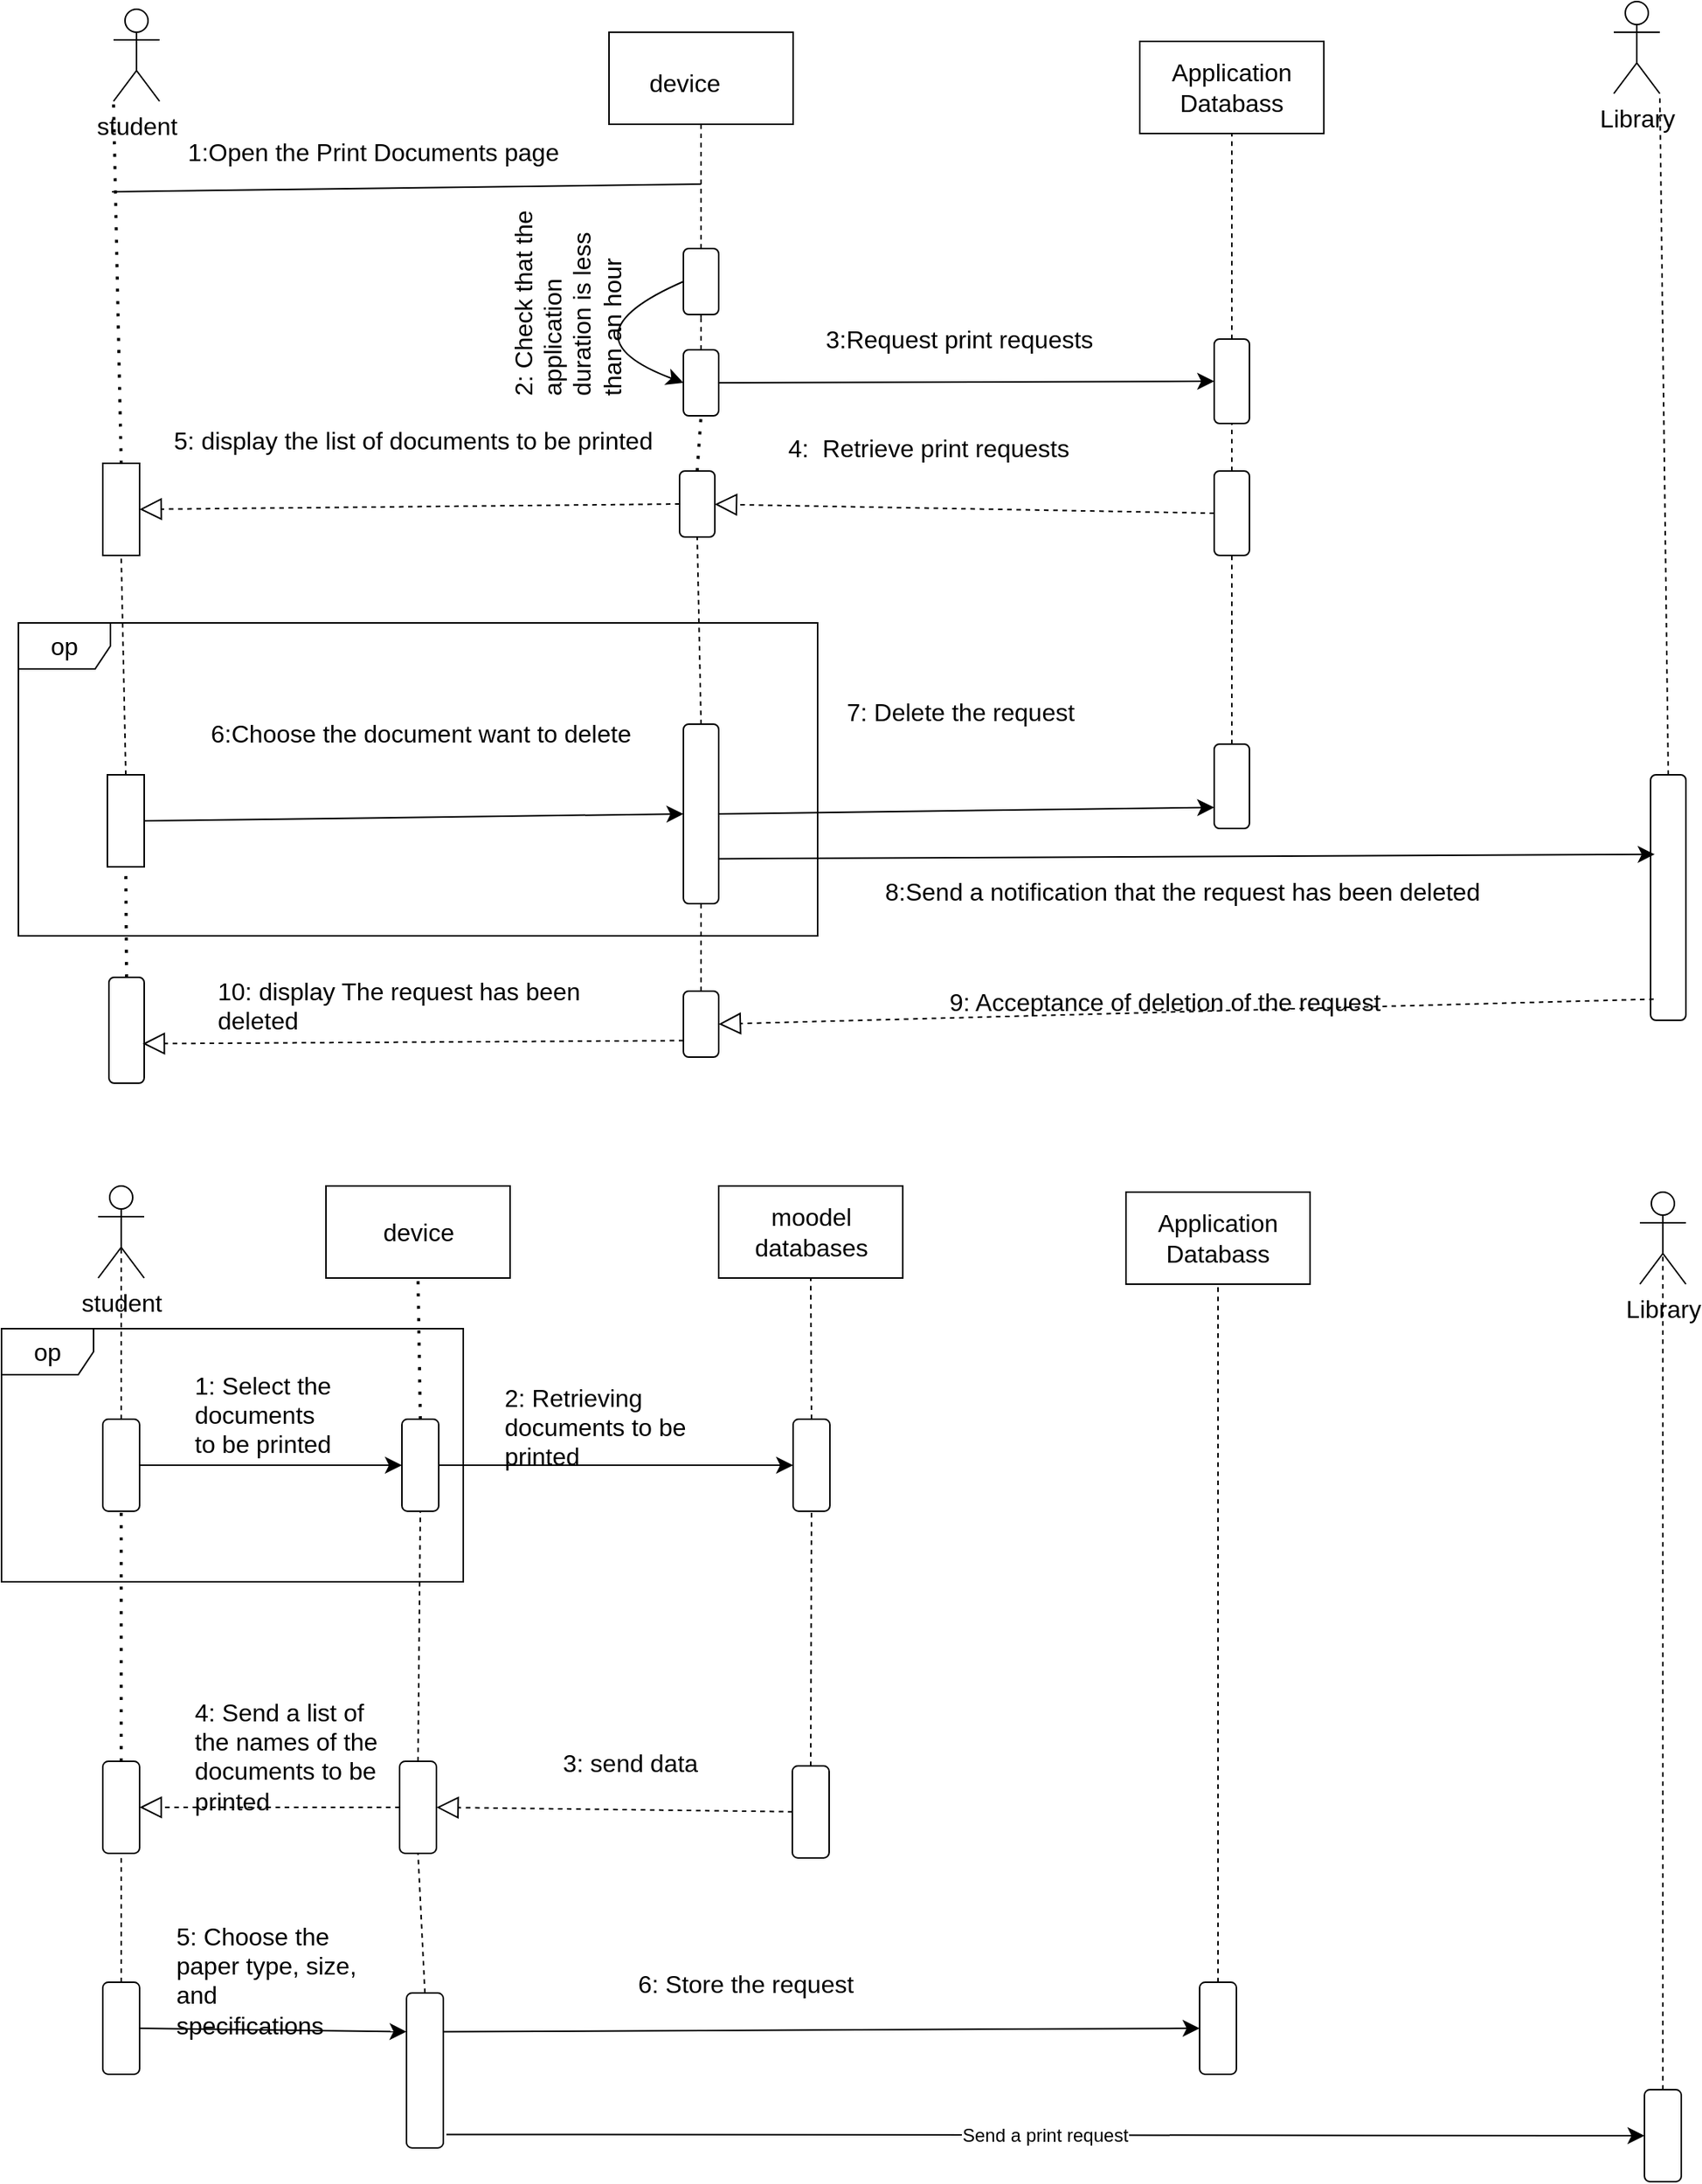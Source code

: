 <mxfile version="21.2.9" type="github">
  <diagram name="Page-1" id="_14LEz57tPDZyepLyran">
    <mxGraphModel dx="2243" dy="910" grid="0" gridSize="10" guides="1" tooltips="1" connect="1" arrows="1" fold="1" page="0" pageScale="1" pageWidth="827" pageHeight="1169" math="0" shadow="0">
      <root>
        <mxCell id="0" />
        <mxCell id="1" parent="0" />
        <mxCell id="Fv8zS5hwz5xopzhGxC3f-1" value="student" style="shape=umlActor;verticalLabelPosition=bottom;verticalAlign=top;html=1;outlineConnect=0;fontSize=16;" vertex="1" parent="1">
          <mxGeometry x="-217" y="24" width="30" height="60" as="geometry" />
        </mxCell>
        <mxCell id="Fv8zS5hwz5xopzhGxC3f-3" value="" style="rounded=0;whiteSpace=wrap;html=1;fontSize=16;" vertex="1" parent="1">
          <mxGeometry x="-224" y="320" width="24" height="60" as="geometry" />
        </mxCell>
        <mxCell id="Fv8zS5hwz5xopzhGxC3f-4" value="" style="endArrow=none;dashed=1;html=1;dashPattern=1 3;strokeWidth=2;rounded=0;fontSize=12;startSize=8;endSize=8;curved=1;exitX=0.5;exitY=0;exitDx=0;exitDy=0;entryX=0;entryY=1;entryDx=0;entryDy=0;entryPerimeter=0;" edge="1" parent="1" source="Fv8zS5hwz5xopzhGxC3f-3" target="Fv8zS5hwz5xopzhGxC3f-1">
          <mxGeometry width="50" height="50" relative="1" as="geometry">
            <mxPoint x="-297" y="158" as="sourcePoint" />
            <mxPoint x="-247" y="108" as="targetPoint" />
          </mxGeometry>
        </mxCell>
        <mxCell id="Fv8zS5hwz5xopzhGxC3f-5" value="" style="endArrow=none;html=1;rounded=0;fontSize=12;startSize=8;endSize=8;curved=1;" edge="1" parent="1">
          <mxGeometry width="50" height="50" relative="1" as="geometry">
            <mxPoint x="-218" y="143" as="sourcePoint" />
            <mxPoint x="166" y="138" as="targetPoint" />
          </mxGeometry>
        </mxCell>
        <mxCell id="Fv8zS5hwz5xopzhGxC3f-6" value="" style="rounded=0;whiteSpace=wrap;html=1;fontSize=16;" vertex="1" parent="1">
          <mxGeometry x="106" y="39" width="120" height="60" as="geometry" />
        </mxCell>
        <mxCell id="Fv8zS5hwz5xopzhGxC3f-7" value="device" style="text;html=1;align=center;verticalAlign=middle;resizable=0;points=[];autosize=1;strokeColor=none;fillColor=none;fontSize=16;" vertex="1" parent="1">
          <mxGeometry x="123" y="56" width="64" height="31" as="geometry" />
        </mxCell>
        <mxCell id="Fv8zS5hwz5xopzhGxC3f-8" value="1:Open the Print Documents page" style="text;html=1;align=center;verticalAlign=middle;resizable=0;points=[];autosize=1;strokeColor=none;fillColor=none;fontSize=16;" vertex="1" parent="1">
          <mxGeometry x="-178" y="101" width="260" height="31" as="geometry" />
        </mxCell>
        <mxCell id="Fv8zS5hwz5xopzhGxC3f-9" value="" style="endArrow=none;dashed=1;html=1;rounded=0;fontSize=12;startSize=8;endSize=8;curved=1;entryX=0.5;entryY=1;entryDx=0;entryDy=0;exitX=0.5;exitY=0;exitDx=0;exitDy=0;" edge="1" parent="1" source="Fv8zS5hwz5xopzhGxC3f-31" target="Fv8zS5hwz5xopzhGxC3f-6">
          <mxGeometry width="50" height="50" relative="1" as="geometry">
            <mxPoint x="166" y="225" as="sourcePoint" />
            <mxPoint x="168" y="220" as="targetPoint" />
          </mxGeometry>
        </mxCell>
        <mxCell id="Fv8zS5hwz5xopzhGxC3f-10" value="Application Databass" style="rounded=0;whiteSpace=wrap;html=1;fontSize=16;" vertex="1" parent="1">
          <mxGeometry x="452" y="45" width="120" height="60" as="geometry" />
        </mxCell>
        <mxCell id="Fv8zS5hwz5xopzhGxC3f-18" value="" style="endArrow=none;dashed=1;html=1;rounded=0;fontSize=12;startSize=8;endSize=8;curved=1;entryX=0.5;entryY=1;entryDx=0;entryDy=0;exitX=0.5;exitY=0;exitDx=0;exitDy=0;" edge="1" parent="1" source="Fv8zS5hwz5xopzhGxC3f-19" target="Fv8zS5hwz5xopzhGxC3f-10">
          <mxGeometry width="50" height="50" relative="1" as="geometry">
            <mxPoint x="508" y="233" as="sourcePoint" />
            <mxPoint x="503" y="217" as="targetPoint" />
          </mxGeometry>
        </mxCell>
        <mxCell id="Fv8zS5hwz5xopzhGxC3f-19" value="" style="rounded=1;whiteSpace=wrap;html=1;fontSize=16;" vertex="1" parent="1">
          <mxGeometry x="500.5" y="239" width="23" height="55" as="geometry" />
        </mxCell>
        <mxCell id="Fv8zS5hwz5xopzhGxC3f-20" value="" style="endArrow=classic;html=1;rounded=0;fontSize=12;startSize=8;endSize=8;curved=1;entryX=0;entryY=0.5;entryDx=0;entryDy=0;exitX=1;exitY=0.5;exitDx=0;exitDy=0;" edge="1" parent="1" source="Fv8zS5hwz5xopzhGxC3f-49" target="Fv8zS5hwz5xopzhGxC3f-19">
          <mxGeometry width="50" height="50" relative="1" as="geometry">
            <mxPoint x="177.5" y="246.5" as="sourcePoint" />
            <mxPoint x="484" y="258" as="targetPoint" />
          </mxGeometry>
        </mxCell>
        <mxCell id="Fv8zS5hwz5xopzhGxC3f-17" value="3:Request print requests" style="text;html=1;align=center;verticalAlign=middle;resizable=0;points=[];autosize=1;strokeColor=none;fillColor=none;fontSize=16;rotation=0;" vertex="1" parent="1">
          <mxGeometry x="238" y="223" width="192" height="31" as="geometry" />
        </mxCell>
        <mxCell id="Fv8zS5hwz5xopzhGxC3f-30" value="" style="endArrow=none;dashed=1;html=1;dashPattern=1 3;strokeWidth=2;rounded=0;fontSize=12;startSize=8;endSize=8;curved=1;exitX=0.5;exitY=0;exitDx=0;exitDy=0;entryX=0.5;entryY=1;entryDx=0;entryDy=0;" edge="1" parent="1" source="Fv8zS5hwz5xopzhGxC3f-32" target="Fv8zS5hwz5xopzhGxC3f-49">
          <mxGeometry width="50" height="50" relative="1" as="geometry">
            <mxPoint x="166" y="298" as="sourcePoint" />
            <mxPoint x="166" y="277" as="targetPoint" />
          </mxGeometry>
        </mxCell>
        <mxCell id="Fv8zS5hwz5xopzhGxC3f-32" value="" style="rounded=1;whiteSpace=wrap;html=1;fontSize=16;" vertex="1" parent="1">
          <mxGeometry x="152" y="325" width="23" height="43" as="geometry" />
        </mxCell>
        <mxCell id="Fv8zS5hwz5xopzhGxC3f-34" value="" style="endArrow=block;dashed=1;endFill=0;endSize=12;html=1;rounded=0;fontSize=12;curved=1;exitX=0;exitY=0.5;exitDx=0;exitDy=0;entryX=1;entryY=0.5;entryDx=0;entryDy=0;" edge="1" parent="1" source="Fv8zS5hwz5xopzhGxC3f-32" target="Fv8zS5hwz5xopzhGxC3f-3">
          <mxGeometry width="160" relative="1" as="geometry">
            <mxPoint x="152" y="338" as="sourcePoint" />
            <mxPoint x="51" y="359" as="targetPoint" />
          </mxGeometry>
        </mxCell>
        <mxCell id="Fv8zS5hwz5xopzhGxC3f-35" value="4:&amp;nbsp; Retrieve print requests" style="text;html=1;align=center;verticalAlign=middle;resizable=0;points=[];autosize=1;strokeColor=none;fillColor=none;fontSize=16;" vertex="1" parent="1">
          <mxGeometry x="213" y="294" width="201" height="31" as="geometry" />
        </mxCell>
        <mxCell id="Fv8zS5hwz5xopzhGxC3f-36" value="5: display the list of documents to be printed" style="text;html=1;align=center;verticalAlign=middle;resizable=0;points=[];autosize=1;strokeColor=none;fillColor=none;fontSize=16;" vertex="1" parent="1">
          <mxGeometry x="-187" y="289" width="330" height="31" as="geometry" />
        </mxCell>
        <mxCell id="Fv8zS5hwz5xopzhGxC3f-37" value="" style="endArrow=none;dashed=1;html=1;rounded=0;fontSize=12;startSize=8;endSize=8;curved=1;entryX=0.5;entryY=1;entryDx=0;entryDy=0;exitX=0.5;exitY=0;exitDx=0;exitDy=0;" edge="1" parent="1" source="Fv8zS5hwz5xopzhGxC3f-39" target="Fv8zS5hwz5xopzhGxC3f-3">
          <mxGeometry width="50" height="50" relative="1" as="geometry">
            <mxPoint x="-214" y="404" as="sourcePoint" />
            <mxPoint x="-258" y="461" as="targetPoint" />
          </mxGeometry>
        </mxCell>
        <mxCell id="Fv8zS5hwz5xopzhGxC3f-39" value="" style="rounded=0;whiteSpace=wrap;html=1;fontSize=16;" vertex="1" parent="1">
          <mxGeometry x="-221" y="523" width="24" height="60" as="geometry" />
        </mxCell>
        <mxCell id="Fv8zS5hwz5xopzhGxC3f-40" value="" style="endArrow=classic;html=1;rounded=0;fontSize=12;startSize=8;endSize=8;curved=1;exitX=1;exitY=0.5;exitDx=0;exitDy=0;entryX=0;entryY=0.5;entryDx=0;entryDy=0;" edge="1" parent="1" source="Fv8zS5hwz5xopzhGxC3f-39" target="Fv8zS5hwz5xopzhGxC3f-42">
          <mxGeometry width="50" height="50" relative="1" as="geometry">
            <mxPoint x="-66" y="475" as="sourcePoint" />
            <mxPoint x="132" y="434" as="targetPoint" />
          </mxGeometry>
        </mxCell>
        <mxCell id="Fv8zS5hwz5xopzhGxC3f-41" value="" style="endArrow=none;dashed=1;html=1;rounded=0;fontSize=12;startSize=8;endSize=8;curved=1;entryX=0.5;entryY=1;entryDx=0;entryDy=0;exitX=0.5;exitY=0;exitDx=0;exitDy=0;" edge="1" parent="1" source="Fv8zS5hwz5xopzhGxC3f-42" target="Fv8zS5hwz5xopzhGxC3f-32">
          <mxGeometry width="50" height="50" relative="1" as="geometry">
            <mxPoint x="166" y="398" as="sourcePoint" />
            <mxPoint x="243" y="439" as="targetPoint" />
          </mxGeometry>
        </mxCell>
        <mxCell id="Fv8zS5hwz5xopzhGxC3f-42" value="" style="rounded=1;whiteSpace=wrap;html=1;fontSize=16;" vertex="1" parent="1">
          <mxGeometry x="154.5" y="490" width="23" height="117" as="geometry" />
        </mxCell>
        <mxCell id="Fv8zS5hwz5xopzhGxC3f-46" value="6:Choose the document want to delete" style="text;html=1;align=center;verticalAlign=middle;resizable=0;points=[];autosize=1;strokeColor=none;fillColor=none;fontSize=16;" vertex="1" parent="1">
          <mxGeometry x="-163" y="480" width="292" height="31" as="geometry" />
        </mxCell>
        <mxCell id="Fv8zS5hwz5xopzhGxC3f-48" value="" style="endArrow=none;dashed=1;html=1;rounded=0;fontSize=12;startSize=8;endSize=8;curved=1;entryX=0.5;entryY=1;entryDx=0;entryDy=0;exitX=0.5;exitY=0;exitDx=0;exitDy=0;" edge="1" parent="1" target="Fv8zS5hwz5xopzhGxC3f-31">
          <mxGeometry width="50" height="50" relative="1" as="geometry">
            <mxPoint x="166" y="225" as="sourcePoint" />
            <mxPoint x="166" y="161" as="targetPoint" />
          </mxGeometry>
        </mxCell>
        <mxCell id="Fv8zS5hwz5xopzhGxC3f-51" style="edgeStyle=none;curved=1;rounded=0;orthogonalLoop=1;jettySize=auto;html=1;exitX=0;exitY=0.5;exitDx=0;exitDy=0;entryX=0;entryY=0.5;entryDx=0;entryDy=0;fontSize=12;startSize=8;endSize=8;" edge="1" parent="1" source="Fv8zS5hwz5xopzhGxC3f-31" target="Fv8zS5hwz5xopzhGxC3f-49">
          <mxGeometry relative="1" as="geometry">
            <Array as="points">
              <mxPoint x="73" y="237" />
            </Array>
          </mxGeometry>
        </mxCell>
        <mxCell id="Fv8zS5hwz5xopzhGxC3f-31" value="" style="rounded=1;whiteSpace=wrap;html=1;fontSize=16;" vertex="1" parent="1">
          <mxGeometry x="154.5" y="180" width="23" height="43" as="geometry" />
        </mxCell>
        <mxCell id="Fv8zS5hwz5xopzhGxC3f-49" value="" style="rounded=1;whiteSpace=wrap;html=1;fontSize=16;" vertex="1" parent="1">
          <mxGeometry x="154.5" y="246" width="23" height="43" as="geometry" />
        </mxCell>
        <mxCell id="Fv8zS5hwz5xopzhGxC3f-52" value="2: Check that the application duration is less than an hour" style="text;whiteSpace=wrap;html=1;fontSize=16;rotation=-90;" vertex="1" parent="1">
          <mxGeometry x="-15" y="189" width="138" height="41" as="geometry" />
        </mxCell>
        <mxCell id="Fv8zS5hwz5xopzhGxC3f-53" value="" style="rounded=1;whiteSpace=wrap;html=1;fontSize=16;" vertex="1" parent="1">
          <mxGeometry x="500.5" y="325" width="23" height="55" as="geometry" />
        </mxCell>
        <mxCell id="Fv8zS5hwz5xopzhGxC3f-54" value="" style="endArrow=none;dashed=1;html=1;rounded=0;fontSize=12;startSize=8;endSize=8;curved=1;entryX=0.5;entryY=1;entryDx=0;entryDy=0;exitX=0.5;exitY=0;exitDx=0;exitDy=0;" edge="1" parent="1" source="Fv8zS5hwz5xopzhGxC3f-53" target="Fv8zS5hwz5xopzhGxC3f-19">
          <mxGeometry width="50" height="50" relative="1" as="geometry">
            <mxPoint x="295" y="535" as="sourcePoint" />
            <mxPoint x="345" y="485" as="targetPoint" />
          </mxGeometry>
        </mxCell>
        <mxCell id="Fv8zS5hwz5xopzhGxC3f-55" value="" style="endArrow=none;dashed=1;html=1;rounded=0;fontSize=12;startSize=8;endSize=8;curved=1;exitX=0.5;exitY=0;exitDx=0;exitDy=0;entryX=0.5;entryY=1;entryDx=0;entryDy=0;" edge="1" parent="1" source="Fv8zS5hwz5xopzhGxC3f-49" target="Fv8zS5hwz5xopzhGxC3f-31">
          <mxGeometry width="50" height="50" relative="1" as="geometry">
            <mxPoint x="522" y="249" as="sourcePoint" />
            <mxPoint x="168" y="226" as="targetPoint" />
          </mxGeometry>
        </mxCell>
        <mxCell id="Fv8zS5hwz5xopzhGxC3f-57" value="" style="endArrow=block;dashed=1;endFill=0;endSize=12;html=1;rounded=0;fontSize=12;curved=1;exitX=0;exitY=0.5;exitDx=0;exitDy=0;" edge="1" parent="1" source="Fv8zS5hwz5xopzhGxC3f-53" target="Fv8zS5hwz5xopzhGxC3f-32">
          <mxGeometry width="160" relative="1" as="geometry">
            <mxPoint x="278" y="364" as="sourcePoint" />
            <mxPoint x="438" y="364" as="targetPoint" />
          </mxGeometry>
        </mxCell>
        <mxCell id="Fv8zS5hwz5xopzhGxC3f-58" value="" style="endArrow=none;dashed=1;html=1;rounded=0;fontSize=12;startSize=8;endSize=8;curved=1;entryX=0.5;entryY=1;entryDx=0;entryDy=0;exitX=0.5;exitY=0;exitDx=0;exitDy=0;" edge="1" parent="1" source="Fv8zS5hwz5xopzhGxC3f-59" target="Fv8zS5hwz5xopzhGxC3f-53">
          <mxGeometry width="50" height="50" relative="1" as="geometry">
            <mxPoint x="508" y="466" as="sourcePoint" />
            <mxPoint x="465" y="465" as="targetPoint" />
          </mxGeometry>
        </mxCell>
        <mxCell id="Fv8zS5hwz5xopzhGxC3f-59" value="" style="rounded=1;whiteSpace=wrap;html=1;fontSize=16;" vertex="1" parent="1">
          <mxGeometry x="500.5" y="503" width="23" height="55" as="geometry" />
        </mxCell>
        <mxCell id="Fv8zS5hwz5xopzhGxC3f-60" value="" style="endArrow=classic;html=1;rounded=0;fontSize=12;startSize=8;endSize=8;curved=1;exitX=1;exitY=0.5;exitDx=0;exitDy=0;entryX=0;entryY=0.75;entryDx=0;entryDy=0;" edge="1" parent="1" source="Fv8zS5hwz5xopzhGxC3f-42" target="Fv8zS5hwz5xopzhGxC3f-59">
          <mxGeometry width="50" height="50" relative="1" as="geometry">
            <mxPoint x="280" y="578" as="sourcePoint" />
            <mxPoint x="330" y="528" as="targetPoint" />
          </mxGeometry>
        </mxCell>
        <mxCell id="Fv8zS5hwz5xopzhGxC3f-61" value="7: Delete the request" style="text;whiteSpace=wrap;html=1;fontSize=16;" vertex="1" parent="1">
          <mxGeometry x="259.003" y="466.0" width="159" height="41" as="geometry" />
        </mxCell>
        <mxCell id="Fv8zS5hwz5xopzhGxC3f-63" value="" style="endArrow=none;dashed=1;html=1;rounded=0;fontSize=12;startSize=8;endSize=8;curved=1;entryX=1;entryY=1;entryDx=0;entryDy=0;exitX=0.5;exitY=0;exitDx=0;exitDy=0;entryPerimeter=0;" edge="1" parent="1" source="Fv8zS5hwz5xopzhGxC3f-64" target="Fv8zS5hwz5xopzhGxC3f-78">
          <mxGeometry width="50" height="50" relative="1" as="geometry">
            <mxPoint x="782" y="409" as="sourcePoint" />
            <mxPoint x="782" y="105" as="targetPoint" />
          </mxGeometry>
        </mxCell>
        <mxCell id="Fv8zS5hwz5xopzhGxC3f-64" value="" style="rounded=1;whiteSpace=wrap;html=1;fontSize=16;" vertex="1" parent="1">
          <mxGeometry x="785" y="523" width="23" height="160" as="geometry" />
        </mxCell>
        <mxCell id="Fv8zS5hwz5xopzhGxC3f-66" value="" style="endArrow=classic;html=1;rounded=0;fontSize=12;startSize=8;endSize=8;curved=1;exitX=1;exitY=0.75;exitDx=0;exitDy=0;entryX=0.116;entryY=0.324;entryDx=0;entryDy=0;entryPerimeter=0;" edge="1" parent="1" source="Fv8zS5hwz5xopzhGxC3f-42" target="Fv8zS5hwz5xopzhGxC3f-64">
          <mxGeometry width="50" height="50" relative="1" as="geometry">
            <mxPoint x="213" y="601" as="sourcePoint" />
            <mxPoint x="743" y="564" as="targetPoint" />
          </mxGeometry>
        </mxCell>
        <mxCell id="Fv8zS5hwz5xopzhGxC3f-68" value="8:Send a notification that the request has been deleted" style="text;whiteSpace=wrap;html=1;fontSize=16;" vertex="1" parent="1">
          <mxGeometry x="284.003" y="582.997" width="403" height="41" as="geometry" />
        </mxCell>
        <mxCell id="Fv8zS5hwz5xopzhGxC3f-69" value="" style="endArrow=none;dashed=1;html=1;rounded=0;fontSize=12;startSize=8;endSize=8;curved=1;entryX=0.5;entryY=1;entryDx=0;entryDy=0;exitX=0.5;exitY=0;exitDx=0;exitDy=0;" edge="1" parent="1" source="Fv8zS5hwz5xopzhGxC3f-70" target="Fv8zS5hwz5xopzhGxC3f-42">
          <mxGeometry width="50" height="50" relative="1" as="geometry">
            <mxPoint x="162" y="667" as="sourcePoint" />
            <mxPoint x="160" y="689" as="targetPoint" />
          </mxGeometry>
        </mxCell>
        <mxCell id="Fv8zS5hwz5xopzhGxC3f-70" value="" style="rounded=1;whiteSpace=wrap;html=1;fontSize=16;" vertex="1" parent="1">
          <mxGeometry x="154.5" y="664" width="23" height="43" as="geometry" />
        </mxCell>
        <mxCell id="Fv8zS5hwz5xopzhGxC3f-71" value="" style="endArrow=block;dashed=1;endFill=0;endSize=12;html=1;rounded=0;fontSize=12;curved=1;exitX=0.087;exitY=0.914;exitDx=0;exitDy=0;entryX=1;entryY=0.5;entryDx=0;entryDy=0;exitPerimeter=0;" edge="1" parent="1" source="Fv8zS5hwz5xopzhGxC3f-64" target="Fv8zS5hwz5xopzhGxC3f-70">
          <mxGeometry width="160" relative="1" as="geometry">
            <mxPoint x="585" y="670" as="sourcePoint" />
            <mxPoint x="259" y="664" as="targetPoint" />
          </mxGeometry>
        </mxCell>
        <mxCell id="Fv8zS5hwz5xopzhGxC3f-72" value="9: Acceptance of deletion of the request" style="text;whiteSpace=wrap;html=1;fontSize=16;" vertex="1" parent="1">
          <mxGeometry x="326.0" y="655.0" width="292" height="41" as="geometry" />
        </mxCell>
        <mxCell id="Fv8zS5hwz5xopzhGxC3f-73" value="" style="endArrow=none;dashed=1;html=1;dashPattern=1 3;strokeWidth=2;rounded=0;fontSize=12;startSize=8;endSize=8;curved=1;entryX=0.5;entryY=1;entryDx=0;entryDy=0;exitX=0.5;exitY=0;exitDx=0;exitDy=0;" edge="1" parent="1" source="Fv8zS5hwz5xopzhGxC3f-74" target="Fv8zS5hwz5xopzhGxC3f-39">
          <mxGeometry width="50" height="50" relative="1" as="geometry">
            <mxPoint x="-209" y="645" as="sourcePoint" />
            <mxPoint x="-261" y="652" as="targetPoint" />
          </mxGeometry>
        </mxCell>
        <mxCell id="Fv8zS5hwz5xopzhGxC3f-74" value="" style="rounded=1;whiteSpace=wrap;html=1;fontSize=16;" vertex="1" parent="1">
          <mxGeometry x="-220" y="655" width="23" height="69" as="geometry" />
        </mxCell>
        <mxCell id="Fv8zS5hwz5xopzhGxC3f-75" value="" style="endArrow=block;dashed=1;endFill=0;endSize=12;html=1;rounded=0;fontSize=12;curved=1;exitX=0;exitY=0.75;exitDx=0;exitDy=0;entryX=0.957;entryY=0.627;entryDx=0;entryDy=0;entryPerimeter=0;" edge="1" parent="1" source="Fv8zS5hwz5xopzhGxC3f-70" target="Fv8zS5hwz5xopzhGxC3f-74">
          <mxGeometry width="160" relative="1" as="geometry">
            <mxPoint x="477" y="792" as="sourcePoint" />
            <mxPoint x="-115" y="800" as="targetPoint" />
          </mxGeometry>
        </mxCell>
        <mxCell id="Fv8zS5hwz5xopzhGxC3f-76" value="10: display The request has been deleted" style="text;whiteSpace=wrap;html=1;fontSize=16;" vertex="1" parent="1">
          <mxGeometry x="-151.0" y="648.0" width="285" height="41" as="geometry" />
        </mxCell>
        <mxCell id="Fv8zS5hwz5xopzhGxC3f-77" value="op" style="shape=umlFrame;whiteSpace=wrap;html=1;pointerEvents=0;fontSize=16;" vertex="1" parent="1">
          <mxGeometry x="-279" y="424" width="521" height="204" as="geometry" />
        </mxCell>
        <mxCell id="Fv8zS5hwz5xopzhGxC3f-78" value="Library" style="shape=umlActor;verticalLabelPosition=bottom;verticalAlign=top;html=1;outlineConnect=0;fontSize=16;" vertex="1" parent="1">
          <mxGeometry x="761" y="19" width="30" height="60" as="geometry" />
        </mxCell>
        <mxCell id="Fv8zS5hwz5xopzhGxC3f-81" value="student" style="shape=umlActor;verticalLabelPosition=bottom;verticalAlign=top;html=1;outlineConnect=0;fontSize=16;" vertex="1" parent="1">
          <mxGeometry x="-227" y="791" width="30" height="60" as="geometry" />
        </mxCell>
        <mxCell id="Fv8zS5hwz5xopzhGxC3f-82" value="device" style="rounded=0;whiteSpace=wrap;html=1;fontSize=16;" vertex="1" parent="1">
          <mxGeometry x="-78.5" y="791" width="120" height="60" as="geometry" />
        </mxCell>
        <mxCell id="Fv8zS5hwz5xopzhGxC3f-83" value="" style="endArrow=none;dashed=1;html=1;rounded=0;fontSize=12;startSize=8;endSize=8;curved=1;entryX=0.5;entryY=0.5;entryDx=0;entryDy=0;entryPerimeter=0;exitX=0.5;exitY=0;exitDx=0;exitDy=0;" edge="1" parent="1" source="Fv8zS5hwz5xopzhGxC3f-84" target="Fv8zS5hwz5xopzhGxC3f-81">
          <mxGeometry width="50" height="50" relative="1" as="geometry">
            <mxPoint x="-212" y="950" as="sourcePoint" />
            <mxPoint x="-165" y="941" as="targetPoint" />
          </mxGeometry>
        </mxCell>
        <mxCell id="Fv8zS5hwz5xopzhGxC3f-88" style="edgeStyle=none;curved=1;rounded=0;orthogonalLoop=1;jettySize=auto;html=1;exitX=1;exitY=0.5;exitDx=0;exitDy=0;fontSize=12;startSize=8;endSize=8;" edge="1" parent="1" source="Fv8zS5hwz5xopzhGxC3f-84" target="Fv8zS5hwz5xopzhGxC3f-86">
          <mxGeometry relative="1" as="geometry" />
        </mxCell>
        <mxCell id="Fv8zS5hwz5xopzhGxC3f-84" value="" style="rounded=1;whiteSpace=wrap;html=1;fontSize=16;" vertex="1" parent="1">
          <mxGeometry x="-224" y="943" width="24" height="60" as="geometry" />
        </mxCell>
        <mxCell id="Fv8zS5hwz5xopzhGxC3f-85" value="" style="endArrow=none;dashed=1;html=1;dashPattern=1 3;strokeWidth=2;rounded=0;fontSize=12;startSize=8;endSize=8;curved=1;entryX=0.5;entryY=1;entryDx=0;entryDy=0;exitX=0.5;exitY=0;exitDx=0;exitDy=0;" edge="1" parent="1" source="Fv8zS5hwz5xopzhGxC3f-86" target="Fv8zS5hwz5xopzhGxC3f-82">
          <mxGeometry width="50" height="50" relative="1" as="geometry">
            <mxPoint x="-18" y="915" as="sourcePoint" />
            <mxPoint x="24" y="943" as="targetPoint" />
          </mxGeometry>
        </mxCell>
        <mxCell id="Fv8zS5hwz5xopzhGxC3f-93" style="edgeStyle=none;curved=1;rounded=0;orthogonalLoop=1;jettySize=auto;html=1;exitX=1;exitY=0.5;exitDx=0;exitDy=0;entryX=0;entryY=0.5;entryDx=0;entryDy=0;fontSize=12;startSize=8;endSize=8;" edge="1" parent="1" source="Fv8zS5hwz5xopzhGxC3f-86" target="Fv8zS5hwz5xopzhGxC3f-92">
          <mxGeometry relative="1" as="geometry" />
        </mxCell>
        <mxCell id="Fv8zS5hwz5xopzhGxC3f-86" value="" style="rounded=1;whiteSpace=wrap;html=1;fontSize=16;" vertex="1" parent="1">
          <mxGeometry x="-29" y="943" width="24" height="60" as="geometry" />
        </mxCell>
        <mxCell id="Fv8zS5hwz5xopzhGxC3f-89" value="1: Select the documents to be printed" style="text;whiteSpace=wrap;html=1;fontSize=16;" vertex="1" parent="1">
          <mxGeometry x="-166" y="905" width="91" height="41" as="geometry" />
        </mxCell>
        <mxCell id="Fv8zS5hwz5xopzhGxC3f-90" value="moodel databases" style="rounded=0;whiteSpace=wrap;html=1;fontSize=16;" vertex="1" parent="1">
          <mxGeometry x="177.5" y="791" width="120" height="60" as="geometry" />
        </mxCell>
        <mxCell id="Fv8zS5hwz5xopzhGxC3f-91" value="" style="endArrow=none;dashed=1;html=1;rounded=0;fontSize=12;startSize=8;endSize=8;curved=1;entryX=0.5;entryY=1;entryDx=0;entryDy=0;exitX=0.5;exitY=0;exitDx=0;exitDy=0;" edge="1" parent="1" source="Fv8zS5hwz5xopzhGxC3f-92" target="Fv8zS5hwz5xopzhGxC3f-90">
          <mxGeometry width="50" height="50" relative="1" as="geometry">
            <mxPoint x="233" y="914" as="sourcePoint" />
            <mxPoint x="235" y="927" as="targetPoint" />
          </mxGeometry>
        </mxCell>
        <mxCell id="Fv8zS5hwz5xopzhGxC3f-92" value="" style="rounded=1;whiteSpace=wrap;html=1;fontSize=16;" vertex="1" parent="1">
          <mxGeometry x="226" y="943" width="24" height="60" as="geometry" />
        </mxCell>
        <mxCell id="Fv8zS5hwz5xopzhGxC3f-94" value="2: Retrieving documents to be printed" style="text;whiteSpace=wrap;html=1;fontSize=16;" vertex="1" parent="1">
          <mxGeometry x="36" y="913" width="139" height="41" as="geometry" />
        </mxCell>
        <mxCell id="Fv8zS5hwz5xopzhGxC3f-95" value="" style="endArrow=none;dashed=1;html=1;rounded=0;fontSize=12;startSize=8;endSize=8;curved=1;entryX=0.5;entryY=1;entryDx=0;entryDy=0;exitX=0.5;exitY=0;exitDx=0;exitDy=0;" edge="1" parent="1" source="Fv8zS5hwz5xopzhGxC3f-98" target="Fv8zS5hwz5xopzhGxC3f-92">
          <mxGeometry width="50" height="50" relative="1" as="geometry">
            <mxPoint x="238" y="1058" as="sourcePoint" />
            <mxPoint x="237" y="1062" as="targetPoint" />
          </mxGeometry>
        </mxCell>
        <mxCell id="Fv8zS5hwz5xopzhGxC3f-96" value="" style="rounded=1;whiteSpace=wrap;html=1;fontSize=16;" vertex="1" parent="1">
          <mxGeometry x="-224" y="1166" width="24" height="60" as="geometry" />
        </mxCell>
        <mxCell id="Fv8zS5hwz5xopzhGxC3f-97" value="" style="rounded=1;whiteSpace=wrap;html=1;fontSize=16;" vertex="1" parent="1">
          <mxGeometry x="-30.5" y="1166" width="24" height="60" as="geometry" />
        </mxCell>
        <mxCell id="Fv8zS5hwz5xopzhGxC3f-98" value="" style="rounded=1;whiteSpace=wrap;html=1;fontSize=16;" vertex="1" parent="1">
          <mxGeometry x="225.5" y="1169" width="24" height="60" as="geometry" />
        </mxCell>
        <mxCell id="Fv8zS5hwz5xopzhGxC3f-101" value="" style="endArrow=none;dashed=1;html=1;rounded=0;fontSize=12;startSize=8;endSize=8;curved=1;entryX=0.5;entryY=1;entryDx=0;entryDy=0;exitX=0.5;exitY=0;exitDx=0;exitDy=0;" edge="1" parent="1" source="Fv8zS5hwz5xopzhGxC3f-97" target="Fv8zS5hwz5xopzhGxC3f-86">
          <mxGeometry width="50" height="50" relative="1" as="geometry">
            <mxPoint x="-46" y="1259" as="sourcePoint" />
            <mxPoint x="4" y="1209" as="targetPoint" />
          </mxGeometry>
        </mxCell>
        <mxCell id="Fv8zS5hwz5xopzhGxC3f-102" value="" style="endArrow=none;dashed=1;html=1;dashPattern=1 3;strokeWidth=2;rounded=0;fontSize=12;startSize=8;endSize=8;curved=1;entryX=0.5;entryY=1;entryDx=0;entryDy=0;exitX=0.5;exitY=0;exitDx=0;exitDy=0;" edge="1" parent="1" source="Fv8zS5hwz5xopzhGxC3f-96" target="Fv8zS5hwz5xopzhGxC3f-84">
          <mxGeometry width="50" height="50" relative="1" as="geometry">
            <mxPoint x="-365" y="1261" as="sourcePoint" />
            <mxPoint x="-315" y="1211" as="targetPoint" />
          </mxGeometry>
        </mxCell>
        <mxCell id="Fv8zS5hwz5xopzhGxC3f-103" value="" style="endArrow=block;dashed=1;endFill=0;endSize=12;html=1;rounded=0;fontSize=12;curved=1;entryX=1;entryY=0.5;entryDx=0;entryDy=0;" edge="1" parent="1" source="Fv8zS5hwz5xopzhGxC3f-98" target="Fv8zS5hwz5xopzhGxC3f-97">
          <mxGeometry width="160" relative="1" as="geometry">
            <mxPoint x="73" y="1215" as="sourcePoint" />
            <mxPoint x="233" y="1215" as="targetPoint" />
          </mxGeometry>
        </mxCell>
        <mxCell id="Fv8zS5hwz5xopzhGxC3f-104" value="" style="endArrow=block;dashed=1;endFill=0;endSize=12;html=1;rounded=0;fontSize=12;curved=1;exitX=0;exitY=0.5;exitDx=0;exitDy=0;entryX=1;entryY=0.5;entryDx=0;entryDy=0;" edge="1" parent="1" source="Fv8zS5hwz5xopzhGxC3f-97" target="Fv8zS5hwz5xopzhGxC3f-96">
          <mxGeometry width="160" relative="1" as="geometry">
            <mxPoint x="-117" y="1177" as="sourcePoint" />
            <mxPoint x="43" y="1177" as="targetPoint" />
          </mxGeometry>
        </mxCell>
        <mxCell id="Fv8zS5hwz5xopzhGxC3f-105" value="op" style="shape=umlFrame;whiteSpace=wrap;html=1;pointerEvents=0;fontSize=16;" vertex="1" parent="1">
          <mxGeometry x="-290" y="884" width="301" height="165" as="geometry" />
        </mxCell>
        <mxCell id="Fv8zS5hwz5xopzhGxC3f-106" value="4: Send a list of the names of the documents to be printed" style="text;whiteSpace=wrap;html=1;fontSize=16;" vertex="1" parent="1">
          <mxGeometry x="-166" y="1118" width="122" height="41" as="geometry" />
        </mxCell>
        <mxCell id="Fv8zS5hwz5xopzhGxC3f-107" value="3: send data" style="text;whiteSpace=wrap;html=1;fontSize=16;" vertex="1" parent="1">
          <mxGeometry x="73.999" y="1150.998" width="98" height="41" as="geometry" />
        </mxCell>
        <mxCell id="Fv8zS5hwz5xopzhGxC3f-108" value="" style="endArrow=none;dashed=1;html=1;rounded=0;fontSize=12;startSize=8;endSize=8;curved=1;entryX=0.5;entryY=1;entryDx=0;entryDy=0;exitX=0.5;exitY=0;exitDx=0;exitDy=0;" edge="1" parent="1" source="Fv8zS5hwz5xopzhGxC3f-114" target="Fv8zS5hwz5xopzhGxC3f-96">
          <mxGeometry width="50" height="50" relative="1" as="geometry">
            <mxPoint x="-216" y="1292" as="sourcePoint" />
            <mxPoint x="-215" y="1298" as="targetPoint" />
          </mxGeometry>
        </mxCell>
        <mxCell id="Fv8zS5hwz5xopzhGxC3f-111" value="" style="endArrow=none;dashed=1;html=1;rounded=0;fontSize=12;startSize=8;endSize=8;curved=1;entryX=0.5;entryY=1;entryDx=0;entryDy=0;exitX=0.5;exitY=0;exitDx=0;exitDy=0;" edge="1" parent="1" source="Fv8zS5hwz5xopzhGxC3f-113" target="Fv8zS5hwz5xopzhGxC3f-97">
          <mxGeometry width="50" height="50" relative="1" as="geometry">
            <mxPoint x="7" y="1300" as="sourcePoint" />
            <mxPoint x="11" y="1234" as="targetPoint" />
          </mxGeometry>
        </mxCell>
        <mxCell id="Fv8zS5hwz5xopzhGxC3f-113" value="" style="rounded=1;whiteSpace=wrap;html=1;fontSize=16;" vertex="1" parent="1">
          <mxGeometry x="-26" y="1317" width="24" height="101" as="geometry" />
        </mxCell>
        <mxCell id="Fv8zS5hwz5xopzhGxC3f-114" value="" style="rounded=1;whiteSpace=wrap;html=1;fontSize=16;" vertex="1" parent="1">
          <mxGeometry x="-224" y="1310" width="24" height="60" as="geometry" />
        </mxCell>
        <mxCell id="Fv8zS5hwz5xopzhGxC3f-115" value="" style="endArrow=classic;html=1;rounded=0;fontSize=12;startSize=8;endSize=8;curved=1;exitX=1;exitY=0.5;exitDx=0;exitDy=0;entryX=0;entryY=0.25;entryDx=0;entryDy=0;" edge="1" parent="1" source="Fv8zS5hwz5xopzhGxC3f-114" target="Fv8zS5hwz5xopzhGxC3f-113">
          <mxGeometry width="50" height="50" relative="1" as="geometry">
            <mxPoint x="-182" y="1418" as="sourcePoint" />
            <mxPoint x="-132" y="1368" as="targetPoint" />
          </mxGeometry>
        </mxCell>
        <mxCell id="Fv8zS5hwz5xopzhGxC3f-117" value="5: Choose the paper type, size, and specifications" style="text;whiteSpace=wrap;html=1;fontSize=16;" vertex="1" parent="1">
          <mxGeometry x="-178" y="1264" width="122" height="41" as="geometry" />
        </mxCell>
        <mxCell id="Fv8zS5hwz5xopzhGxC3f-118" value="" style="endArrow=classic;html=1;rounded=0;fontSize=12;startSize=8;endSize=8;curved=1;exitX=1;exitY=0.25;exitDx=0;exitDy=0;entryX=0;entryY=0.5;entryDx=0;entryDy=0;" edge="1" parent="1" source="Fv8zS5hwz5xopzhGxC3f-113" target="Fv8zS5hwz5xopzhGxC3f-121">
          <mxGeometry width="50" height="50" relative="1" as="geometry">
            <mxPoint x="63" y="1466" as="sourcePoint" />
            <mxPoint x="347" y="1356" as="targetPoint" />
          </mxGeometry>
        </mxCell>
        <mxCell id="Fv8zS5hwz5xopzhGxC3f-119" value="Application Databass" style="rounded=0;whiteSpace=wrap;html=1;fontSize=16;" vertex="1" parent="1">
          <mxGeometry x="443" y="795" width="120" height="60" as="geometry" />
        </mxCell>
        <mxCell id="Fv8zS5hwz5xopzhGxC3f-120" value="" style="endArrow=none;dashed=1;html=1;rounded=0;fontSize=12;startSize=8;endSize=8;curved=1;entryX=0.5;entryY=1;entryDx=0;entryDy=0;exitX=0.5;exitY=0;exitDx=0;exitDy=0;" edge="1" parent="1" source="Fv8zS5hwz5xopzhGxC3f-121" target="Fv8zS5hwz5xopzhGxC3f-119">
          <mxGeometry width="50" height="50" relative="1" as="geometry">
            <mxPoint x="503" y="1268" as="sourcePoint" />
            <mxPoint x="431" y="960" as="targetPoint" />
          </mxGeometry>
        </mxCell>
        <mxCell id="Fv8zS5hwz5xopzhGxC3f-121" value="" style="rounded=1;whiteSpace=wrap;html=1;fontSize=16;" vertex="1" parent="1">
          <mxGeometry x="491" y="1310" width="24" height="60" as="geometry" />
        </mxCell>
        <mxCell id="Fv8zS5hwz5xopzhGxC3f-122" value="6: Store the request" style="text;whiteSpace=wrap;html=1;fontSize=16;" vertex="1" parent="1">
          <mxGeometry x="123.005" y="1294.999" width="269" height="41" as="geometry" />
        </mxCell>
        <mxCell id="Fv8zS5hwz5xopzhGxC3f-123" value="Library" style="shape=umlActor;verticalLabelPosition=bottom;verticalAlign=top;html=1;outlineConnect=0;fontSize=16;" vertex="1" parent="1">
          <mxGeometry x="778" y="795" width="30" height="60" as="geometry" />
        </mxCell>
        <mxCell id="Fv8zS5hwz5xopzhGxC3f-124" value="" style="endArrow=none;dashed=1;html=1;rounded=0;fontSize=12;startSize=8;endSize=8;curved=1;entryX=0.5;entryY=0.5;entryDx=0;entryDy=0;entryPerimeter=0;exitX=0.5;exitY=0;exitDx=0;exitDy=0;" edge="1" parent="1" source="Fv8zS5hwz5xopzhGxC3f-125" target="Fv8zS5hwz5xopzhGxC3f-123">
          <mxGeometry width="50" height="50" relative="1" as="geometry">
            <mxPoint x="807" y="1267" as="sourcePoint" />
            <mxPoint x="938" y="1034" as="targetPoint" />
          </mxGeometry>
        </mxCell>
        <mxCell id="Fv8zS5hwz5xopzhGxC3f-125" value="" style="rounded=1;whiteSpace=wrap;html=1;fontSize=16;" vertex="1" parent="1">
          <mxGeometry x="781" y="1380" width="24" height="60" as="geometry" />
        </mxCell>
        <mxCell id="Fv8zS5hwz5xopzhGxC3f-126" value="Send a print request" style="endArrow=classic;html=1;rounded=0;fontSize=12;startSize=8;endSize=8;curved=1;exitX=1.083;exitY=0.913;exitDx=0;exitDy=0;exitPerimeter=0;entryX=0;entryY=0.5;entryDx=0;entryDy=0;" edge="1" parent="1" source="Fv8zS5hwz5xopzhGxC3f-113" target="Fv8zS5hwz5xopzhGxC3f-125">
          <mxGeometry width="50" height="50" relative="1" as="geometry">
            <mxPoint x="9" y="1489" as="sourcePoint" />
            <mxPoint x="59" y="1439" as="targetPoint" />
          </mxGeometry>
        </mxCell>
      </root>
    </mxGraphModel>
  </diagram>
</mxfile>
